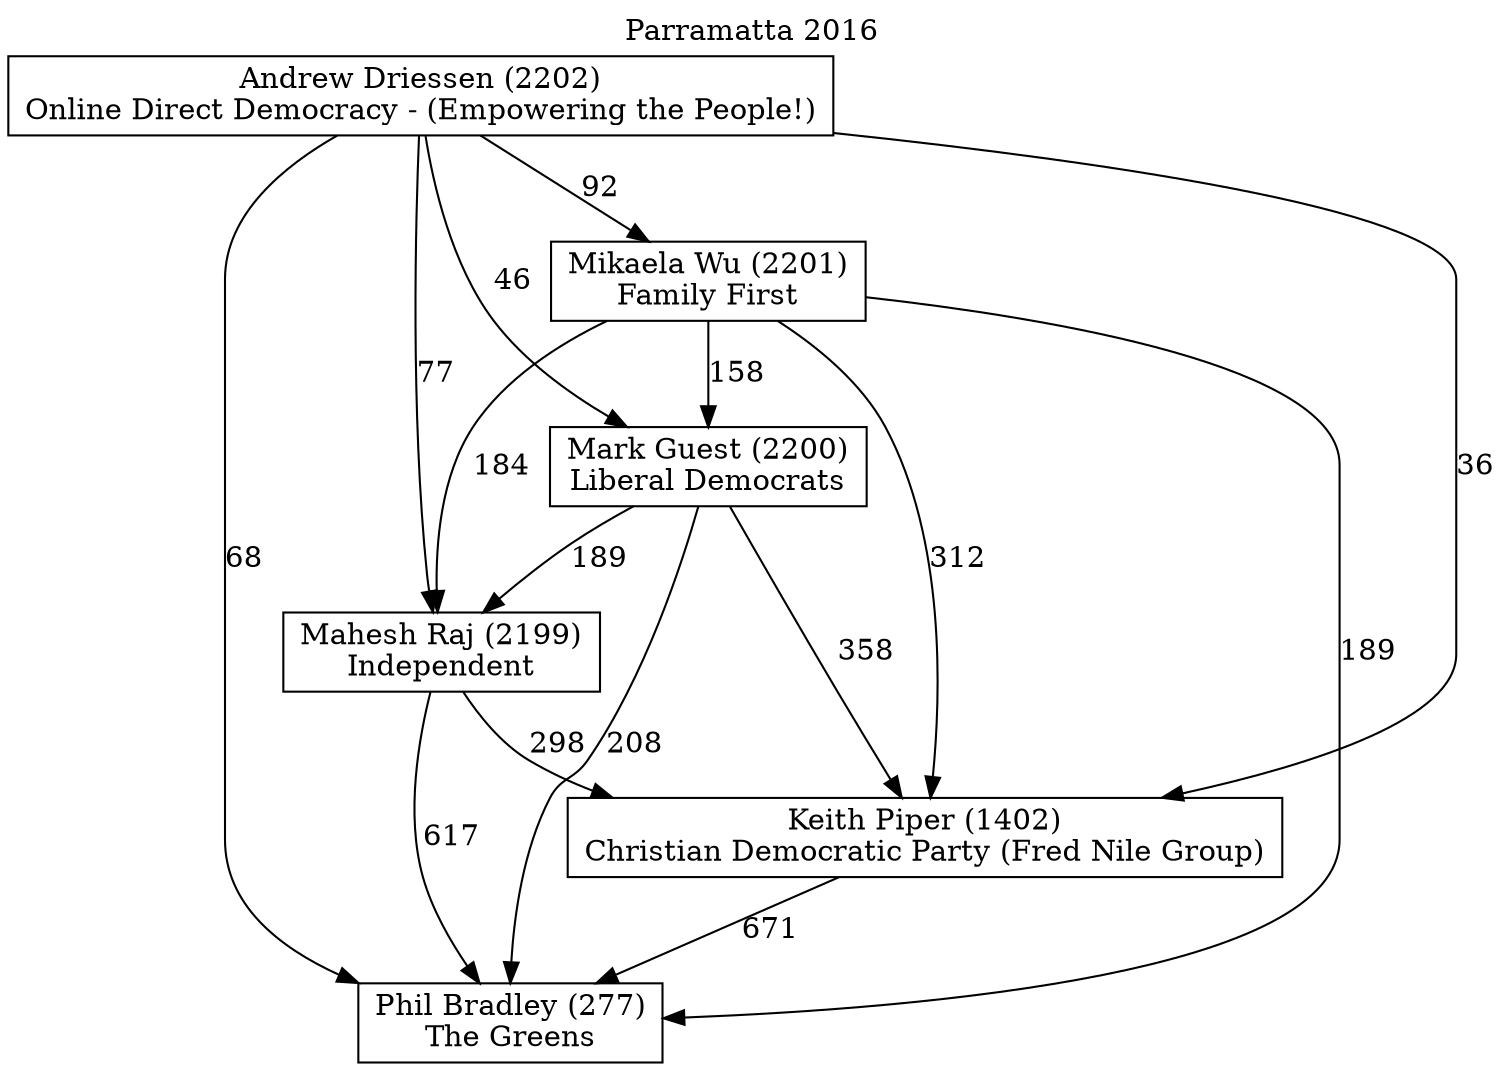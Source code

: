 // House preference flow
digraph "Phil Bradley (277)_Parramatta_2016" {
	graph [label="Parramatta 2016" labelloc=t mclimit=10]
	node [shape=box]
	"Andrew Driessen (2202)" [label="Andrew Driessen (2202)
Online Direct Democracy - (Empowering the People!)"]
	"Keith Piper (1402)" [label="Keith Piper (1402)
Christian Democratic Party (Fred Nile Group)"]
	"Mahesh Raj (2199)" [label="Mahesh Raj (2199)
Independent"]
	"Mark Guest (2200)" [label="Mark Guest (2200)
Liberal Democrats"]
	"Mikaela Wu (2201)" [label="Mikaela Wu (2201)
Family First"]
	"Phil Bradley (277)" [label="Phil Bradley (277)
The Greens"]
	"Andrew Driessen (2202)" -> "Keith Piper (1402)" [label=36]
	"Andrew Driessen (2202)" -> "Mahesh Raj (2199)" [label=77]
	"Andrew Driessen (2202)" -> "Mark Guest (2200)" [label=46]
	"Andrew Driessen (2202)" -> "Mikaela Wu (2201)" [label=92]
	"Andrew Driessen (2202)" -> "Phil Bradley (277)" [label=68]
	"Keith Piper (1402)" -> "Phil Bradley (277)" [label=671]
	"Mahesh Raj (2199)" -> "Keith Piper (1402)" [label=298]
	"Mahesh Raj (2199)" -> "Phil Bradley (277)" [label=617]
	"Mark Guest (2200)" -> "Keith Piper (1402)" [label=358]
	"Mark Guest (2200)" -> "Mahesh Raj (2199)" [label=189]
	"Mark Guest (2200)" -> "Phil Bradley (277)" [label=208]
	"Mikaela Wu (2201)" -> "Keith Piper (1402)" [label=312]
	"Mikaela Wu (2201)" -> "Mahesh Raj (2199)" [label=184]
	"Mikaela Wu (2201)" -> "Mark Guest (2200)" [label=158]
	"Mikaela Wu (2201)" -> "Phil Bradley (277)" [label=189]
}
